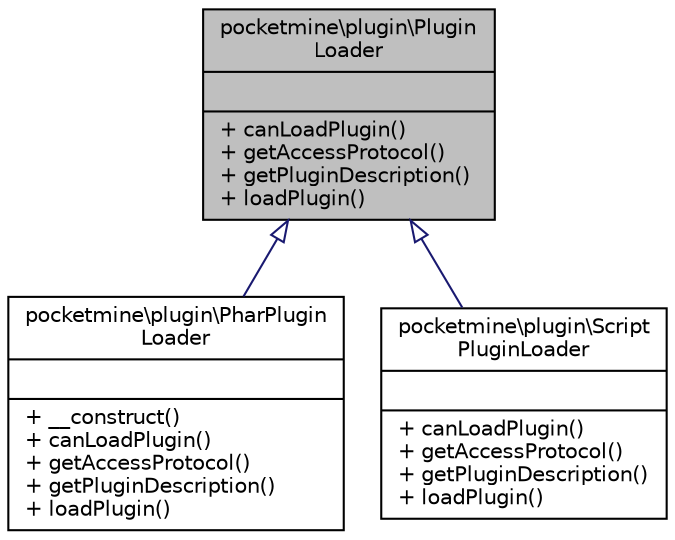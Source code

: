 digraph "pocketmine\plugin\PluginLoader"
{
 // INTERACTIVE_SVG=YES
 // LATEX_PDF_SIZE
  edge [fontname="Helvetica",fontsize="10",labelfontname="Helvetica",labelfontsize="10"];
  node [fontname="Helvetica",fontsize="10",shape=record];
  Node1 [label="{pocketmine\\plugin\\Plugin\lLoader\n||+ canLoadPlugin()\l+ getAccessProtocol()\l+ getPluginDescription()\l+ loadPlugin()\l}",height=0.2,width=0.4,color="black", fillcolor="grey75", style="filled", fontcolor="black",tooltip=" "];
  Node1 -> Node2 [dir="back",color="midnightblue",fontsize="10",style="solid",arrowtail="onormal",fontname="Helvetica"];
  Node2 [label="{pocketmine\\plugin\\PharPlugin\lLoader\n||+ __construct()\l+ canLoadPlugin()\l+ getAccessProtocol()\l+ getPluginDescription()\l+ loadPlugin()\l}",height=0.2,width=0.4,color="black", fillcolor="white", style="filled",URL="$d5/dbf/classpocketmine_1_1plugin_1_1_phar_plugin_loader.html",tooltip=" "];
  Node1 -> Node3 [dir="back",color="midnightblue",fontsize="10",style="solid",arrowtail="onormal",fontname="Helvetica"];
  Node3 [label="{pocketmine\\plugin\\Script\lPluginLoader\n||+ canLoadPlugin()\l+ getAccessProtocol()\l+ getPluginDescription()\l+ loadPlugin()\l}",height=0.2,width=0.4,color="black", fillcolor="white", style="filled",URL="$d5/d4a/classpocketmine_1_1plugin_1_1_script_plugin_loader.html",tooltip=" "];
}
